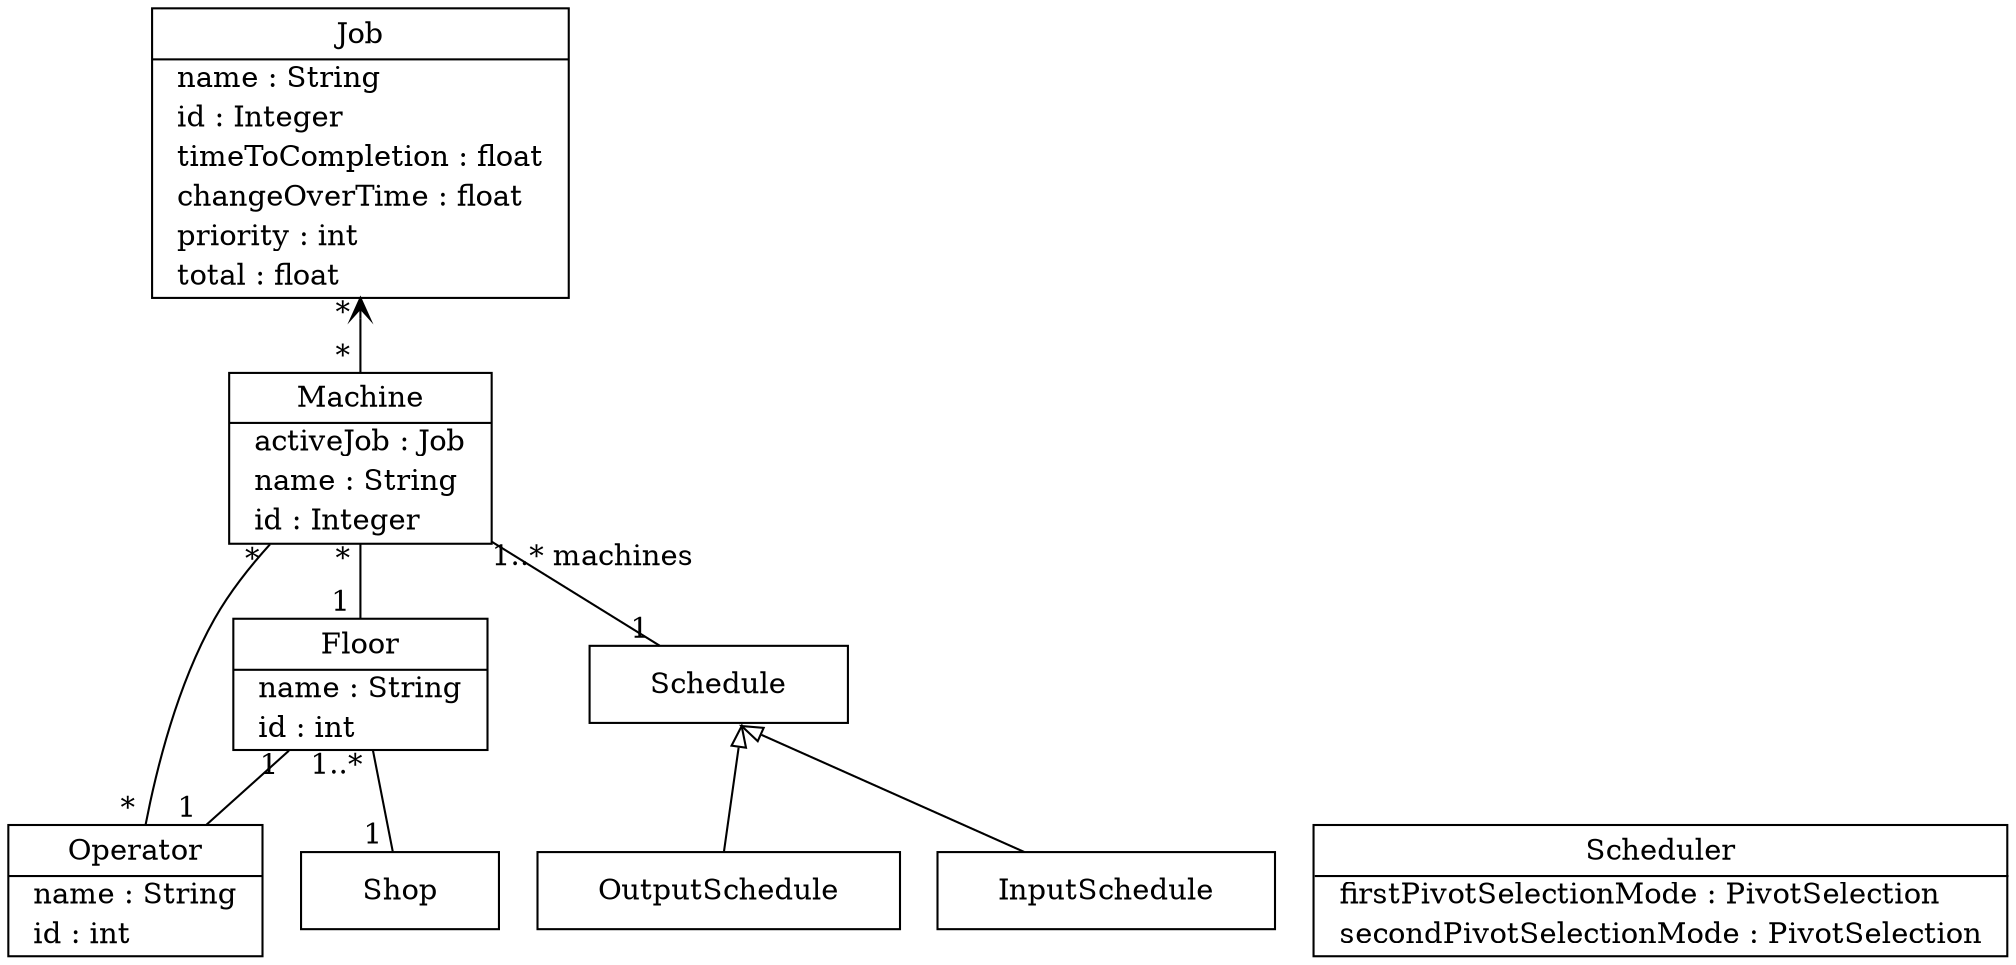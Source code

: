 // Code generated by Umple 1.30.2.5248.dba0a5744

digraph "umpleFile" {
  size="80,10"
  rankdir="BT"
  node [shape=record margin=0; href="javascript:Action.selectClass(&quot;\N&quot;);"];

  // Class: Machine
  "Machine" [shape=plaintext margin=0 label=<<table border="1" cellspacing="0" cellborder="0" cellpadding="2"><tr><td cellpadding="4">    Machine    </td></tr><hr/><tr><td align="left" href="" title="Job activeJob&#13;">  activeJob : Job  </td></tr><tr><td align="left" href="" title="String name&#13;">  name : String  </td></tr><tr><td align="left" href="" title="Integer id&#13;">  id : Integer  </td></tr></table>>,
   tooltip="class Machine
"];

  // Class: Job
  "Job" [shape=plaintext margin=0 label=<<table border="1" cellspacing="0" cellborder="0" cellpadding="2"><tr><td cellpadding="4">    Job    </td></tr><hr/><tr><td align="left" href="" title="String name&#13;">  name : String  </td></tr><tr><td align="left" href="" title="Integer id&#13;">  id : Integer  </td></tr><tr><td align="left" href="" title="float timeToCompletion&#13;">  timeToCompletion : float  </td></tr><tr><td align="left" href="" title="float changeOverTime&#13;">  changeOverTime : float  </td></tr><tr><td align="left" href="" title="int priority&#13;">  priority : int  </td></tr><tr><td align="left" href="" title="float total&#13;">  total : float  </td></tr></table>>,
   tooltip="class Job
"];

  // Class: Operator
  "Operator" [shape=plaintext margin=0 label=<<table border="1" cellspacing="0" cellborder="0" cellpadding="2"><tr><td cellpadding="4">    Operator    </td></tr><hr/><tr><td align="left" href="" title="String name&#13;">  name : String  </td></tr><tr><td align="left" href="" title="int id&#13;">  id : int  </td></tr></table>>,
   tooltip="class Operator
"];

  // Class: Floor
  "Floor" [shape=plaintext margin=0 label=<<table border="1" cellspacing="0" cellborder="0" cellpadding="2"><tr><td cellpadding="4">    Floor    </td></tr><hr/><tr><td align="left" href="" title="String name&#13;">  name : String  </td></tr><tr><td align="left" href="" title="int id&#13;">  id : int  </td></tr></table>>,
   tooltip="class Floor
"];

  // Class: Shop
  "Shop" [shape=plaintext margin=0 label=<<table border="1" cellspacing="0" cellborder="0" cellpadding="10"><tr><td>    Shop    </td></tr></table>>,
   tooltip="class Shop
"];

  // Class: Schedule
  "Schedule" [shape=plaintext margin=0 label=<<table border="1" cellspacing="0" cellborder="0" cellpadding="10"><tr><td>    Schedule    </td></tr></table>>,
   tooltip="class Schedule
"];

  // Class: OutputSchedule
  "OutputSchedule" [shape=plaintext margin=0 label=<<table border="1" cellspacing="0" cellborder="0" cellpadding="10"><tr><td>    OutputSchedule    </td></tr></table>>,
   tooltip="class OutputSchedule
"];
  "OutputSchedule" -> "Schedule" [arrowhead="empty"; samehead="gen"];


  // Class: InputSchedule
  "InputSchedule" [shape=plaintext margin=0 label=<<table border="1" cellspacing="0" cellborder="0" cellpadding="10"><tr><td>    InputSchedule    </td></tr></table>>,
   tooltip="class InputSchedule
"];
  "InputSchedule" -> "Schedule" [arrowhead="empty"; samehead="gen"];


  // Class: Scheduler
  "Scheduler" [shape=plaintext margin=0 label=<<table border="1" cellspacing="0" cellborder="0" cellpadding="2"><tr><td cellpadding="4">    Scheduler    </td></tr><hr/><tr><td align="left" href="" title="PivotSelection firstPivotSelectionMode&#13;">  firstPivotSelectionMode : PivotSelection  </td></tr><tr><td align="left" href="" title="PivotSelection secondPivotSelectionMode&#13;">  secondPivotSelectionMode : PivotSelection  </td></tr></table>>,
   tooltip="class Scheduler
"];

  // All associations
  "Machine" -> "Job" [dir="forward", arrowhead="open", taillabel="* ", headlabel="* ", tooltip="Machine *  -> *  Job

A Job has some Machines. It can have none, and there is no upper bound defined.

A Machine has some Jobs. It can have none, and there is no upper bound defined.

" headtooltip="Machine *  -> *  Job

A Job has some Machines. It can have none, and there is no upper bound defined.

A Machine has some Jobs. It can have none, and there is no upper bound defined.

" tailtooltip="Machine *  -> *  Job

A Job has some Machines. It can have none, and there is no upper bound defined.

A Machine has some Jobs. It can have none, and there is no upper bound defined.

" tailurl="javascript:void()" headurl="javascript:void()" ];
  "Operator" -> "Machine" [dir="none", taillabel="* ", headlabel="* ", tooltip="Operator *  -- *  Machine

A Machine has some Operators. It can have none, and there is no upper bound defined.

An Operator has some Machines. It can have none, and there is no upper bound defined.

" headtooltip="Operator *  -- *  Machine

A Machine has some Operators. It can have none, and there is no upper bound defined.

An Operator has some Machines. It can have none, and there is no upper bound defined.

" tailtooltip="Operator *  -- *  Machine

A Machine has some Operators. It can have none, and there is no upper bound defined.

An Operator has some Machines. It can have none, and there is no upper bound defined.

" tailurl="javascript:void()" headurl="javascript:void()" ];
  "Operator" -> "Floor" [dir="none", taillabel="1 ", headlabel="1 ", tooltip="Operator 1  -- 1  Floor

A Floor has An Operator. It must always have exactly, one, and can never have none. And there is an upper bound of at most one Operator.

An Operator has A Floor. It must always have exactly, one, and can never have none. And there is an upper bound of at most one Floor.

There must always be an equal number of Floor and Operator, connected as Pairs.
When an Operator is created, its Floor must be created at the same time.
When an Operator is deleted, its Floor is deleted at the same time.
" headtooltip="Operator 1  -- 1  Floor

A Floor has An Operator. It must always have exactly, one, and can never have none. And there is an upper bound of at most one Operator.

An Operator has A Floor. It must always have exactly, one, and can never have none. And there is an upper bound of at most one Floor.

There must always be an equal number of Floor and Operator, connected as Pairs.
When an Operator is created, its Floor must be created at the same time.
When an Operator is deleted, its Floor is deleted at the same time.
" tailtooltip="Operator 1  -- 1  Floor

A Floor has An Operator. It must always have exactly, one, and can never have none. And there is an upper bound of at most one Operator.

An Operator has A Floor. It must always have exactly, one, and can never have none. And there is an upper bound of at most one Floor.

There must always be an equal number of Floor and Operator, connected as Pairs.
When an Operator is created, its Floor must be created at the same time.
When an Operator is deleted, its Floor is deleted at the same time.
" tailurl="javascript:void()" headurl="javascript:void()" ];
  "Floor" -> "Machine" [dir="none", taillabel="1 ", headlabel="* ", tooltip="Floor 1  -- *  Machine

A Machine has A Floor. It must always have exactly, one, and can never have none. And there is an upper bound of at most one Floor.

A Floor has some Machines. It can have none, and there is no upper bound defined.

When a Machine is created, its Floor must be assigned.
When a Machine is deleted, its Floor is not deleted and its list of Machines is decreased.
When a Floor is deleted, its Machines are not deleted. They are assigned to another Floor.
" headtooltip="Floor 1  -- *  Machine

A Machine has A Floor. It must always have exactly, one, and can never have none. And there is an upper bound of at most one Floor.

A Floor has some Machines. It can have none, and there is no upper bound defined.

When a Machine is created, its Floor must be assigned.
When a Machine is deleted, its Floor is not deleted and its list of Machines is decreased.
When a Floor is deleted, its Machines are not deleted. They are assigned to another Floor.
" tailtooltip="Floor 1  -- *  Machine

A Machine has A Floor. It must always have exactly, one, and can never have none. And there is an upper bound of at most one Floor.

A Floor has some Machines. It can have none, and there is no upper bound defined.

When a Machine is created, its Floor must be assigned.
When a Machine is deleted, its Floor is not deleted and its list of Machines is decreased.
When a Floor is deleted, its Machines are not deleted. They are assigned to another Floor.
" tailurl="javascript:void()" headurl="javascript:void()" ];
  "Shop" -> "Floor" [dir="none", taillabel="1 ", headlabel="1..* ", tooltip="Shop 1  -- 1..*  Floor

A Floor has A Shop. It must always have exactly, one, and can never have none. And there is an upper bound of at most one Shop.

A Shop has at least 1 Floor and can never have none. And there is no upper bound defined.

" headtooltip="Shop 1  -- 1..*  Floor

A Floor has A Shop. It must always have exactly, one, and can never have none. And there is an upper bound of at most one Shop.

A Shop has at least 1 Floor and can never have none. And there is no upper bound defined.

" tailtooltip="Shop 1  -- 1..*  Floor

A Floor has A Shop. It must always have exactly, one, and can never have none. And there is an upper bound of at most one Shop.

A Shop has at least 1 Floor and can never have none. And there is no upper bound defined.

" tailurl="javascript:void()" headurl="javascript:void()" ];
  "Schedule" -> "Machine" [dir="none", taillabel="1 ", headlabel="1..* machines", tooltip="Schedule 1  -- 1..* machines Machine

A Machine has A Schedule. It must always have exactly, one, and can never have none. And there is an upper bound of at most one Schedule.

A Schedule has at least 1 Machine and can never have none. And there is no upper bound defined.

" headtooltip="Schedule 1  -- 1..* machines Machine

A Machine has A Schedule. It must always have exactly, one, and can never have none. And there is an upper bound of at most one Schedule.

A Schedule has at least 1 Machine and can never have none. And there is no upper bound defined.

" tailtooltip="Schedule 1  -- 1..* machines Machine

A Machine has A Schedule. It must always have exactly, one, and can never have none. And there is an upper bound of at most one Schedule.

A Schedule has at least 1 Machine and can never have none. And there is no upper bound defined.

" tailurl="javascript:void()" headurl="javascript:void()" ];
}
